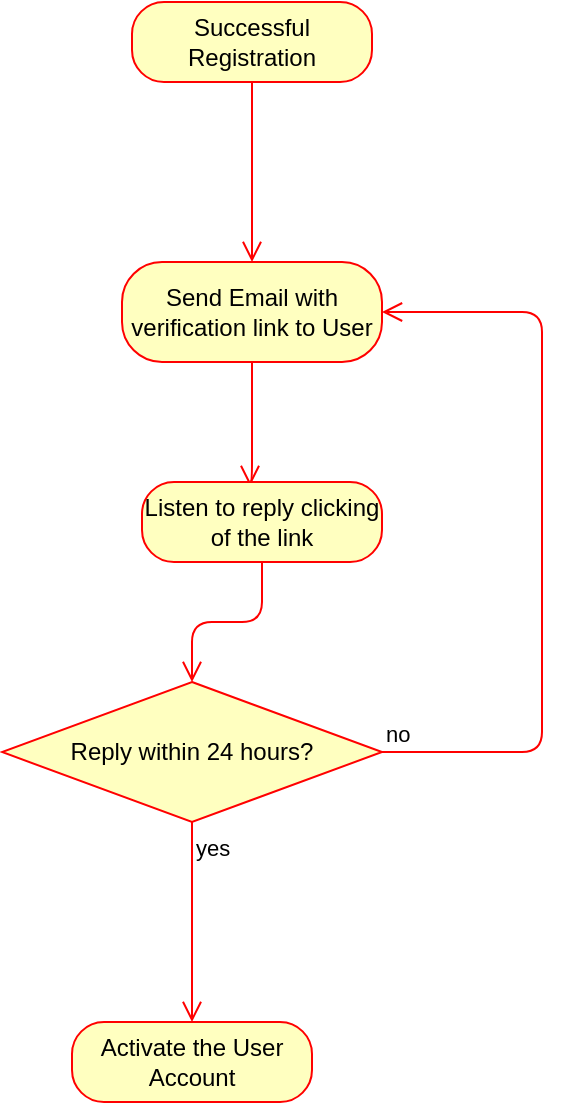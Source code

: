 <mxfile version="10.6.2" type="github"><diagram id="teu71vVzz44eg1PYub8q" name="Page-1"><mxGraphModel dx="1394" dy="796" grid="1" gridSize="10" guides="1" tooltips="1" connect="1" arrows="1" fold="1" page="1" pageScale="1" pageWidth="827" pageHeight="1169" math="0" shadow="0"><root><mxCell id="0"/><mxCell id="1" parent="0"/><mxCell id="q6nmbaMcyYnSGSrijXtt-1" value="Successful Registration" style="rounded=1;whiteSpace=wrap;html=1;arcSize=40;fontColor=#000000;fillColor=#ffffc0;strokeColor=#ff0000;" vertex="1" parent="1"><mxGeometry x="115" y="150" width="120" height="40" as="geometry"/></mxCell><mxCell id="q6nmbaMcyYnSGSrijXtt-2" value="" style="edgeStyle=orthogonalEdgeStyle;html=1;verticalAlign=bottom;endArrow=open;endSize=8;strokeColor=#ff0000;entryX=0.5;entryY=0;entryDx=0;entryDy=0;exitX=0.5;exitY=1;exitDx=0;exitDy=0;" edge="1" source="q6nmbaMcyYnSGSrijXtt-1" parent="1" target="q6nmbaMcyYnSGSrijXtt-6"><mxGeometry relative="1" as="geometry"><mxPoint x="170" y="230" as="targetPoint"/><Array as="points"><mxPoint x="175" y="210"/><mxPoint x="175" y="210"/></Array></mxGeometry></mxCell><mxCell id="q6nmbaMcyYnSGSrijXtt-6" value="Send Email with verification link to User" style="rounded=1;whiteSpace=wrap;html=1;arcSize=40;fontColor=#000000;fillColor=#ffffc0;strokeColor=#ff0000;" vertex="1" parent="1"><mxGeometry x="110" y="280" width="130" height="50" as="geometry"/></mxCell><mxCell id="q6nmbaMcyYnSGSrijXtt-7" value="" style="edgeStyle=orthogonalEdgeStyle;html=1;verticalAlign=bottom;endArrow=open;endSize=8;strokeColor=#ff0000;entryX=0.45;entryY=0.05;entryDx=0;entryDy=0;exitX=0.5;exitY=1;exitDx=0;exitDy=0;entryPerimeter=0;" edge="1" source="q6nmbaMcyYnSGSrijXtt-6" parent="1" target="q6nmbaMcyYnSGSrijXtt-13"><mxGeometry relative="1" as="geometry"><mxPoint x="180" y="370" as="targetPoint"/><Array as="points"><mxPoint x="175" y="390"/><mxPoint x="174" y="390"/></Array></mxGeometry></mxCell><mxCell id="q6nmbaMcyYnSGSrijXtt-10" value="Reply within 24 hours?" style="rhombus;whiteSpace=wrap;html=1;fillColor=#ffffc0;strokeColor=#ff0000;" vertex="1" parent="1"><mxGeometry x="50" y="490" width="190" height="70" as="geometry"/></mxCell><mxCell id="q6nmbaMcyYnSGSrijXtt-11" value="no" style="edgeStyle=orthogonalEdgeStyle;html=1;align=left;verticalAlign=bottom;endArrow=open;endSize=8;strokeColor=#ff0000;entryX=1;entryY=0.5;entryDx=0;entryDy=0;" edge="1" source="q6nmbaMcyYnSGSrijXtt-10" parent="1" target="q6nmbaMcyYnSGSrijXtt-6"><mxGeometry x="-1" relative="1" as="geometry"><mxPoint x="350" y="340" as="targetPoint"/><Array as="points"><mxPoint x="320" y="525"/><mxPoint x="320" y="305"/></Array></mxGeometry></mxCell><mxCell id="q6nmbaMcyYnSGSrijXtt-12" value="yes" style="edgeStyle=orthogonalEdgeStyle;html=1;align=left;verticalAlign=top;endArrow=open;endSize=8;strokeColor=#ff0000;entryX=0.5;entryY=0;entryDx=0;entryDy=0;" edge="1" source="q6nmbaMcyYnSGSrijXtt-10" parent="1" target="q6nmbaMcyYnSGSrijXtt-18"><mxGeometry x="-1" relative="1" as="geometry"><mxPoint x="145" y="650" as="targetPoint"/><Array as="points"/></mxGeometry></mxCell><mxCell id="q6nmbaMcyYnSGSrijXtt-13" value="Listen to reply clicking of the link" style="rounded=1;whiteSpace=wrap;html=1;arcSize=40;fontColor=#000000;fillColor=#ffffc0;strokeColor=#ff0000;" vertex="1" parent="1"><mxGeometry x="120" y="390" width="120" height="40" as="geometry"/></mxCell><mxCell id="q6nmbaMcyYnSGSrijXtt-14" value="" style="edgeStyle=orthogonalEdgeStyle;html=1;verticalAlign=bottom;endArrow=open;endSize=8;strokeColor=#ff0000;entryX=0.5;entryY=0;entryDx=0;entryDy=0;" edge="1" source="q6nmbaMcyYnSGSrijXtt-13" parent="1" target="q6nmbaMcyYnSGSrijXtt-10"><mxGeometry relative="1" as="geometry"><mxPoint x="180" y="490" as="targetPoint"/><Array as="points"><mxPoint x="180" y="460"/><mxPoint x="145" y="460"/></Array></mxGeometry></mxCell><mxCell id="q6nmbaMcyYnSGSrijXtt-18" value="Activate the User Account" style="rounded=1;whiteSpace=wrap;html=1;arcSize=40;fontColor=#000000;fillColor=#ffffc0;strokeColor=#ff0000;" vertex="1" parent="1"><mxGeometry x="85" y="660" width="120" height="40" as="geometry"/></mxCell></root></mxGraphModel></diagram></mxfile>